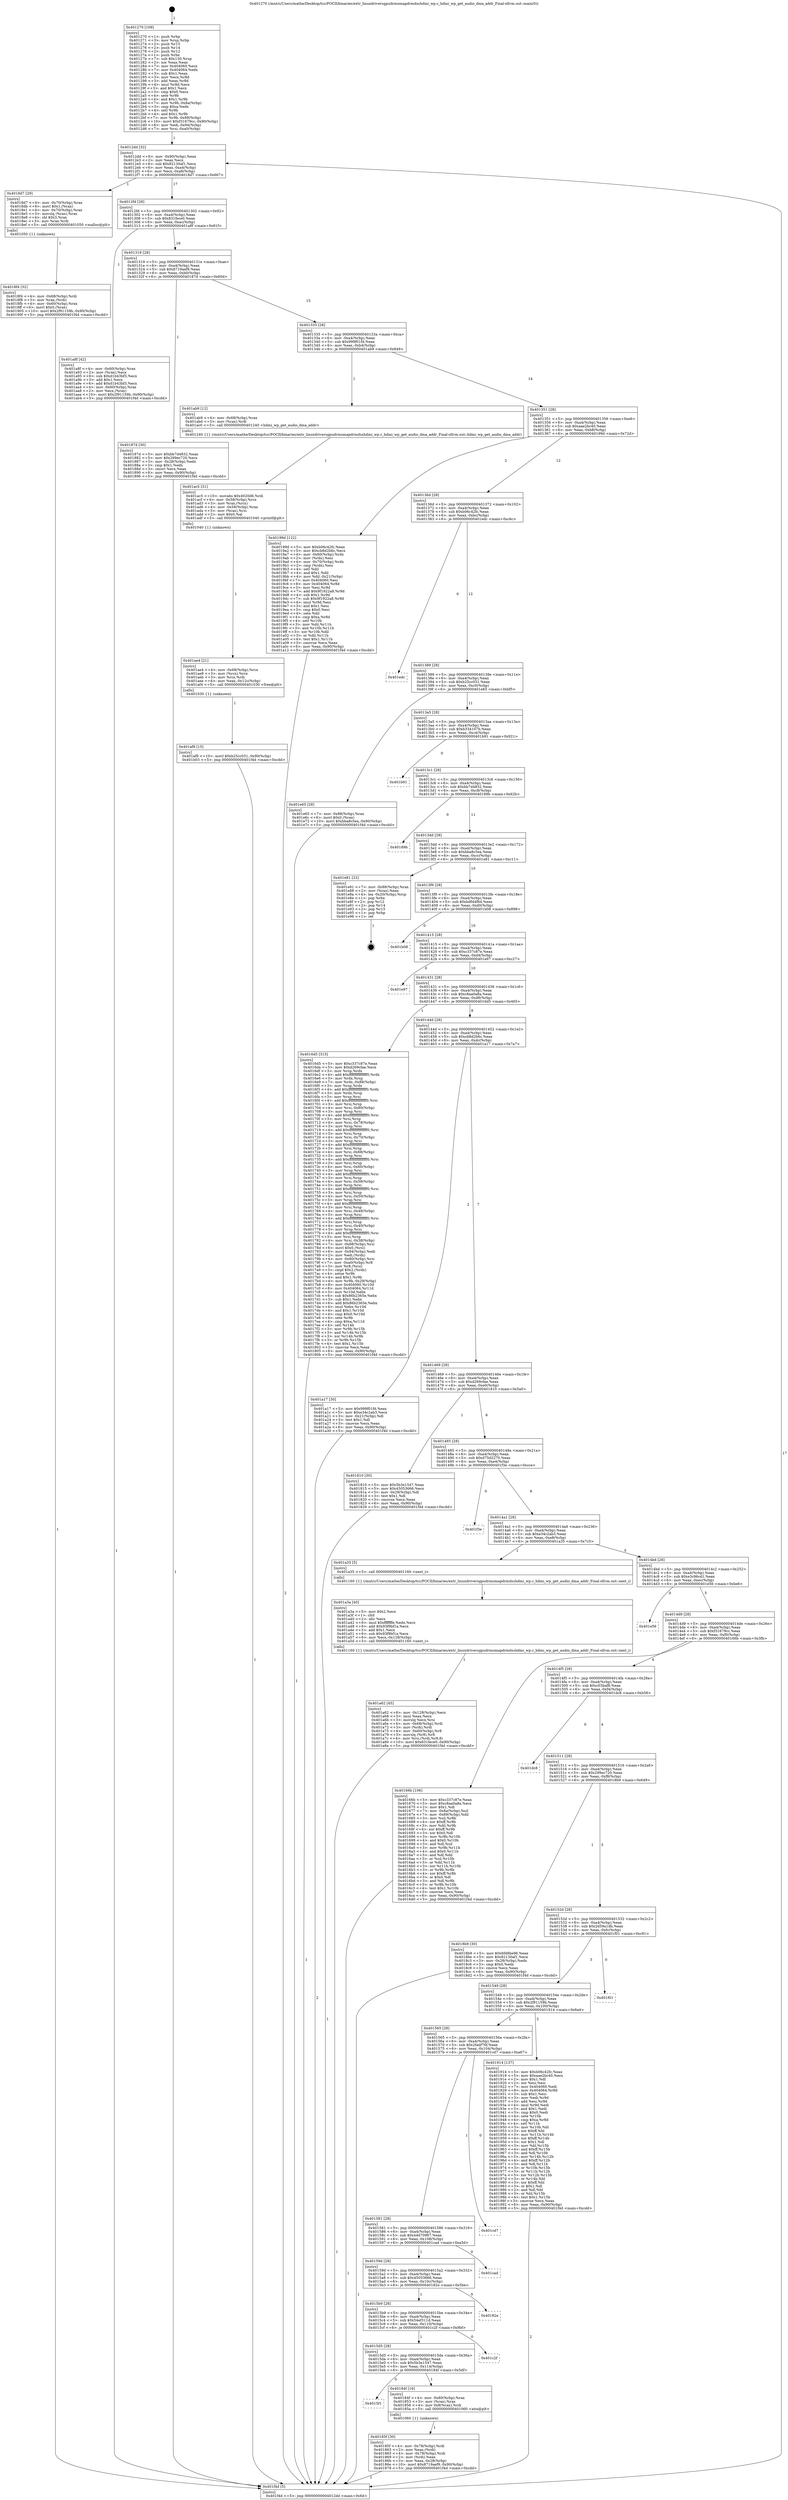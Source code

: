 digraph "0x401270" {
  label = "0x401270 (/mnt/c/Users/mathe/Desktop/tcc/POCII/binaries/extr_linuxdriversgpudrmomapdrmdsshdmi_wp.c_hdmi_wp_get_audio_dma_addr_Final-ollvm.out::main(0))"
  labelloc = "t"
  node[shape=record]

  Entry [label="",width=0.3,height=0.3,shape=circle,fillcolor=black,style=filled]
  "0x4012dd" [label="{
     0x4012dd [32]\l
     | [instrs]\l
     &nbsp;&nbsp;0x4012dd \<+6\>: mov -0x90(%rbp),%eax\l
     &nbsp;&nbsp;0x4012e3 \<+2\>: mov %eax,%ecx\l
     &nbsp;&nbsp;0x4012e5 \<+6\>: sub $0x82130af1,%ecx\l
     &nbsp;&nbsp;0x4012eb \<+6\>: mov %eax,-0xa4(%rbp)\l
     &nbsp;&nbsp;0x4012f1 \<+6\>: mov %ecx,-0xa8(%rbp)\l
     &nbsp;&nbsp;0x4012f7 \<+6\>: je 00000000004018d7 \<main+0x667\>\l
  }"]
  "0x4018d7" [label="{
     0x4018d7 [29]\l
     | [instrs]\l
     &nbsp;&nbsp;0x4018d7 \<+4\>: mov -0x70(%rbp),%rax\l
     &nbsp;&nbsp;0x4018db \<+6\>: movl $0x1,(%rax)\l
     &nbsp;&nbsp;0x4018e1 \<+4\>: mov -0x70(%rbp),%rax\l
     &nbsp;&nbsp;0x4018e5 \<+3\>: movslq (%rax),%rax\l
     &nbsp;&nbsp;0x4018e8 \<+4\>: shl $0x3,%rax\l
     &nbsp;&nbsp;0x4018ec \<+3\>: mov %rax,%rdi\l
     &nbsp;&nbsp;0x4018ef \<+5\>: call 0000000000401050 \<malloc@plt\>\l
     | [calls]\l
     &nbsp;&nbsp;0x401050 \{1\} (unknown)\l
  }"]
  "0x4012fd" [label="{
     0x4012fd [28]\l
     | [instrs]\l
     &nbsp;&nbsp;0x4012fd \<+5\>: jmp 0000000000401302 \<main+0x92\>\l
     &nbsp;&nbsp;0x401302 \<+6\>: mov -0xa4(%rbp),%eax\l
     &nbsp;&nbsp;0x401308 \<+5\>: sub $0x831fece0,%eax\l
     &nbsp;&nbsp;0x40130d \<+6\>: mov %eax,-0xac(%rbp)\l
     &nbsp;&nbsp;0x401313 \<+6\>: je 0000000000401a8f \<main+0x81f\>\l
  }"]
  Exit [label="",width=0.3,height=0.3,shape=circle,fillcolor=black,style=filled,peripheries=2]
  "0x401a8f" [label="{
     0x401a8f [42]\l
     | [instrs]\l
     &nbsp;&nbsp;0x401a8f \<+4\>: mov -0x60(%rbp),%rax\l
     &nbsp;&nbsp;0x401a93 \<+2\>: mov (%rax),%ecx\l
     &nbsp;&nbsp;0x401a95 \<+6\>: sub $0xd1b43bf3,%ecx\l
     &nbsp;&nbsp;0x401a9b \<+3\>: add $0x1,%ecx\l
     &nbsp;&nbsp;0x401a9e \<+6\>: add $0xd1b43bf3,%ecx\l
     &nbsp;&nbsp;0x401aa4 \<+4\>: mov -0x60(%rbp),%rax\l
     &nbsp;&nbsp;0x401aa8 \<+2\>: mov %ecx,(%rax)\l
     &nbsp;&nbsp;0x401aaa \<+10\>: movl $0x2f91159b,-0x90(%rbp)\l
     &nbsp;&nbsp;0x401ab4 \<+5\>: jmp 0000000000401f4d \<main+0xcdd\>\l
  }"]
  "0x401319" [label="{
     0x401319 [28]\l
     | [instrs]\l
     &nbsp;&nbsp;0x401319 \<+5\>: jmp 000000000040131e \<main+0xae\>\l
     &nbsp;&nbsp;0x40131e \<+6\>: mov -0xa4(%rbp),%eax\l
     &nbsp;&nbsp;0x401324 \<+5\>: sub $0x8719aef9,%eax\l
     &nbsp;&nbsp;0x401329 \<+6\>: mov %eax,-0xb0(%rbp)\l
     &nbsp;&nbsp;0x40132f \<+6\>: je 000000000040187d \<main+0x60d\>\l
  }"]
  "0x401af9" [label="{
     0x401af9 [15]\l
     | [instrs]\l
     &nbsp;&nbsp;0x401af9 \<+10\>: movl $0xb25cc031,-0x90(%rbp)\l
     &nbsp;&nbsp;0x401b03 \<+5\>: jmp 0000000000401f4d \<main+0xcdd\>\l
  }"]
  "0x40187d" [label="{
     0x40187d [30]\l
     | [instrs]\l
     &nbsp;&nbsp;0x40187d \<+5\>: mov $0xbb7d4832,%eax\l
     &nbsp;&nbsp;0x401882 \<+5\>: mov $0x299ec720,%ecx\l
     &nbsp;&nbsp;0x401887 \<+3\>: mov -0x28(%rbp),%edx\l
     &nbsp;&nbsp;0x40188a \<+3\>: cmp $0x1,%edx\l
     &nbsp;&nbsp;0x40188d \<+3\>: cmovl %ecx,%eax\l
     &nbsp;&nbsp;0x401890 \<+6\>: mov %eax,-0x90(%rbp)\l
     &nbsp;&nbsp;0x401896 \<+5\>: jmp 0000000000401f4d \<main+0xcdd\>\l
  }"]
  "0x401335" [label="{
     0x401335 [28]\l
     | [instrs]\l
     &nbsp;&nbsp;0x401335 \<+5\>: jmp 000000000040133a \<main+0xca\>\l
     &nbsp;&nbsp;0x40133a \<+6\>: mov -0xa4(%rbp),%eax\l
     &nbsp;&nbsp;0x401340 \<+5\>: sub $0x999f01fd,%eax\l
     &nbsp;&nbsp;0x401345 \<+6\>: mov %eax,-0xb4(%rbp)\l
     &nbsp;&nbsp;0x40134b \<+6\>: je 0000000000401ab9 \<main+0x849\>\l
  }"]
  "0x401ae4" [label="{
     0x401ae4 [21]\l
     | [instrs]\l
     &nbsp;&nbsp;0x401ae4 \<+4\>: mov -0x68(%rbp),%rcx\l
     &nbsp;&nbsp;0x401ae8 \<+3\>: mov (%rcx),%rcx\l
     &nbsp;&nbsp;0x401aeb \<+3\>: mov %rcx,%rdi\l
     &nbsp;&nbsp;0x401aee \<+6\>: mov %eax,-0x12c(%rbp)\l
     &nbsp;&nbsp;0x401af4 \<+5\>: call 0000000000401030 \<free@plt\>\l
     | [calls]\l
     &nbsp;&nbsp;0x401030 \{1\} (unknown)\l
  }"]
  "0x401ab9" [label="{
     0x401ab9 [12]\l
     | [instrs]\l
     &nbsp;&nbsp;0x401ab9 \<+4\>: mov -0x68(%rbp),%rax\l
     &nbsp;&nbsp;0x401abd \<+3\>: mov (%rax),%rdi\l
     &nbsp;&nbsp;0x401ac0 \<+5\>: call 0000000000401240 \<hdmi_wp_get_audio_dma_addr\>\l
     | [calls]\l
     &nbsp;&nbsp;0x401240 \{1\} (/mnt/c/Users/mathe/Desktop/tcc/POCII/binaries/extr_linuxdriversgpudrmomapdrmdsshdmi_wp.c_hdmi_wp_get_audio_dma_addr_Final-ollvm.out::hdmi_wp_get_audio_dma_addr)\l
  }"]
  "0x401351" [label="{
     0x401351 [28]\l
     | [instrs]\l
     &nbsp;&nbsp;0x401351 \<+5\>: jmp 0000000000401356 \<main+0xe6\>\l
     &nbsp;&nbsp;0x401356 \<+6\>: mov -0xa4(%rbp),%eax\l
     &nbsp;&nbsp;0x40135c \<+5\>: sub $0xaae2bc40,%eax\l
     &nbsp;&nbsp;0x401361 \<+6\>: mov %eax,-0xb8(%rbp)\l
     &nbsp;&nbsp;0x401367 \<+6\>: je 000000000040199d \<main+0x72d\>\l
  }"]
  "0x401ac5" [label="{
     0x401ac5 [31]\l
     | [instrs]\l
     &nbsp;&nbsp;0x401ac5 \<+10\>: movabs $0x4020d6,%rdi\l
     &nbsp;&nbsp;0x401acf \<+4\>: mov -0x58(%rbp),%rcx\l
     &nbsp;&nbsp;0x401ad3 \<+3\>: mov %rax,(%rcx)\l
     &nbsp;&nbsp;0x401ad6 \<+4\>: mov -0x58(%rbp),%rax\l
     &nbsp;&nbsp;0x401ada \<+3\>: mov (%rax),%rsi\l
     &nbsp;&nbsp;0x401add \<+2\>: mov $0x0,%al\l
     &nbsp;&nbsp;0x401adf \<+5\>: call 0000000000401040 \<printf@plt\>\l
     | [calls]\l
     &nbsp;&nbsp;0x401040 \{1\} (unknown)\l
  }"]
  "0x40199d" [label="{
     0x40199d [122]\l
     | [instrs]\l
     &nbsp;&nbsp;0x40199d \<+5\>: mov $0xb06c42fc,%eax\l
     &nbsp;&nbsp;0x4019a2 \<+5\>: mov $0xcb8d2b6c,%ecx\l
     &nbsp;&nbsp;0x4019a7 \<+4\>: mov -0x60(%rbp),%rdx\l
     &nbsp;&nbsp;0x4019ab \<+2\>: mov (%rdx),%esi\l
     &nbsp;&nbsp;0x4019ad \<+4\>: mov -0x70(%rbp),%rdx\l
     &nbsp;&nbsp;0x4019b1 \<+2\>: cmp (%rdx),%esi\l
     &nbsp;&nbsp;0x4019b3 \<+4\>: setl %dil\l
     &nbsp;&nbsp;0x4019b7 \<+4\>: and $0x1,%dil\l
     &nbsp;&nbsp;0x4019bb \<+4\>: mov %dil,-0x21(%rbp)\l
     &nbsp;&nbsp;0x4019bf \<+7\>: mov 0x404060,%esi\l
     &nbsp;&nbsp;0x4019c6 \<+8\>: mov 0x404064,%r8d\l
     &nbsp;&nbsp;0x4019ce \<+3\>: mov %esi,%r9d\l
     &nbsp;&nbsp;0x4019d1 \<+7\>: add $0x9f1922a8,%r9d\l
     &nbsp;&nbsp;0x4019d8 \<+4\>: sub $0x1,%r9d\l
     &nbsp;&nbsp;0x4019dc \<+7\>: sub $0x9f1922a8,%r9d\l
     &nbsp;&nbsp;0x4019e3 \<+4\>: imul %r9d,%esi\l
     &nbsp;&nbsp;0x4019e7 \<+3\>: and $0x1,%esi\l
     &nbsp;&nbsp;0x4019ea \<+3\>: cmp $0x0,%esi\l
     &nbsp;&nbsp;0x4019ed \<+4\>: sete %dil\l
     &nbsp;&nbsp;0x4019f1 \<+4\>: cmp $0xa,%r8d\l
     &nbsp;&nbsp;0x4019f5 \<+4\>: setl %r10b\l
     &nbsp;&nbsp;0x4019f9 \<+3\>: mov %dil,%r11b\l
     &nbsp;&nbsp;0x4019fc \<+3\>: and %r10b,%r11b\l
     &nbsp;&nbsp;0x4019ff \<+3\>: xor %r10b,%dil\l
     &nbsp;&nbsp;0x401a02 \<+3\>: or %dil,%r11b\l
     &nbsp;&nbsp;0x401a05 \<+4\>: test $0x1,%r11b\l
     &nbsp;&nbsp;0x401a09 \<+3\>: cmovne %ecx,%eax\l
     &nbsp;&nbsp;0x401a0c \<+6\>: mov %eax,-0x90(%rbp)\l
     &nbsp;&nbsp;0x401a12 \<+5\>: jmp 0000000000401f4d \<main+0xcdd\>\l
  }"]
  "0x40136d" [label="{
     0x40136d [28]\l
     | [instrs]\l
     &nbsp;&nbsp;0x40136d \<+5\>: jmp 0000000000401372 \<main+0x102\>\l
     &nbsp;&nbsp;0x401372 \<+6\>: mov -0xa4(%rbp),%eax\l
     &nbsp;&nbsp;0x401378 \<+5\>: sub $0xb06c42fc,%eax\l
     &nbsp;&nbsp;0x40137d \<+6\>: mov %eax,-0xbc(%rbp)\l
     &nbsp;&nbsp;0x401383 \<+6\>: je 0000000000401edc \<main+0xc6c\>\l
  }"]
  "0x401a62" [label="{
     0x401a62 [45]\l
     | [instrs]\l
     &nbsp;&nbsp;0x401a62 \<+6\>: mov -0x128(%rbp),%ecx\l
     &nbsp;&nbsp;0x401a68 \<+3\>: imul %eax,%ecx\l
     &nbsp;&nbsp;0x401a6b \<+3\>: movslq %ecx,%rsi\l
     &nbsp;&nbsp;0x401a6e \<+4\>: mov -0x68(%rbp),%rdi\l
     &nbsp;&nbsp;0x401a72 \<+3\>: mov (%rdi),%rdi\l
     &nbsp;&nbsp;0x401a75 \<+4\>: mov -0x60(%rbp),%r8\l
     &nbsp;&nbsp;0x401a79 \<+3\>: movslq (%r8),%r8\l
     &nbsp;&nbsp;0x401a7c \<+4\>: mov %rsi,(%rdi,%r8,8)\l
     &nbsp;&nbsp;0x401a80 \<+10\>: movl $0x831fece0,-0x90(%rbp)\l
     &nbsp;&nbsp;0x401a8a \<+5\>: jmp 0000000000401f4d \<main+0xcdd\>\l
  }"]
  "0x401edc" [label="{
     0x401edc\l
  }", style=dashed]
  "0x401389" [label="{
     0x401389 [28]\l
     | [instrs]\l
     &nbsp;&nbsp;0x401389 \<+5\>: jmp 000000000040138e \<main+0x11e\>\l
     &nbsp;&nbsp;0x40138e \<+6\>: mov -0xa4(%rbp),%eax\l
     &nbsp;&nbsp;0x401394 \<+5\>: sub $0xb25cc031,%eax\l
     &nbsp;&nbsp;0x401399 \<+6\>: mov %eax,-0xc0(%rbp)\l
     &nbsp;&nbsp;0x40139f \<+6\>: je 0000000000401e65 \<main+0xbf5\>\l
  }"]
  "0x401a3a" [label="{
     0x401a3a [40]\l
     | [instrs]\l
     &nbsp;&nbsp;0x401a3a \<+5\>: mov $0x2,%ecx\l
     &nbsp;&nbsp;0x401a3f \<+1\>: cltd\l
     &nbsp;&nbsp;0x401a40 \<+2\>: idiv %ecx\l
     &nbsp;&nbsp;0x401a42 \<+6\>: imul $0xfffffffe,%edx,%ecx\l
     &nbsp;&nbsp;0x401a48 \<+6\>: add $0x93f9bf1a,%ecx\l
     &nbsp;&nbsp;0x401a4e \<+3\>: add $0x1,%ecx\l
     &nbsp;&nbsp;0x401a51 \<+6\>: sub $0x93f9bf1a,%ecx\l
     &nbsp;&nbsp;0x401a57 \<+6\>: mov %ecx,-0x128(%rbp)\l
     &nbsp;&nbsp;0x401a5d \<+5\>: call 0000000000401160 \<next_i\>\l
     | [calls]\l
     &nbsp;&nbsp;0x401160 \{1\} (/mnt/c/Users/mathe/Desktop/tcc/POCII/binaries/extr_linuxdriversgpudrmomapdrmdsshdmi_wp.c_hdmi_wp_get_audio_dma_addr_Final-ollvm.out::next_i)\l
  }"]
  "0x401e65" [label="{
     0x401e65 [28]\l
     | [instrs]\l
     &nbsp;&nbsp;0x401e65 \<+7\>: mov -0x88(%rbp),%rax\l
     &nbsp;&nbsp;0x401e6c \<+6\>: movl $0x0,(%rax)\l
     &nbsp;&nbsp;0x401e72 \<+10\>: movl $0xbba8c5ea,-0x90(%rbp)\l
     &nbsp;&nbsp;0x401e7c \<+5\>: jmp 0000000000401f4d \<main+0xcdd\>\l
  }"]
  "0x4013a5" [label="{
     0x4013a5 [28]\l
     | [instrs]\l
     &nbsp;&nbsp;0x4013a5 \<+5\>: jmp 00000000004013aa \<main+0x13a\>\l
     &nbsp;&nbsp;0x4013aa \<+6\>: mov -0xa4(%rbp),%eax\l
     &nbsp;&nbsp;0x4013b0 \<+5\>: sub $0xb334107b,%eax\l
     &nbsp;&nbsp;0x4013b5 \<+6\>: mov %eax,-0xc4(%rbp)\l
     &nbsp;&nbsp;0x4013bb \<+6\>: je 0000000000401b91 \<main+0x921\>\l
  }"]
  "0x4018f4" [label="{
     0x4018f4 [32]\l
     | [instrs]\l
     &nbsp;&nbsp;0x4018f4 \<+4\>: mov -0x68(%rbp),%rdi\l
     &nbsp;&nbsp;0x4018f8 \<+3\>: mov %rax,(%rdi)\l
     &nbsp;&nbsp;0x4018fb \<+4\>: mov -0x60(%rbp),%rax\l
     &nbsp;&nbsp;0x4018ff \<+6\>: movl $0x0,(%rax)\l
     &nbsp;&nbsp;0x401905 \<+10\>: movl $0x2f91159b,-0x90(%rbp)\l
     &nbsp;&nbsp;0x40190f \<+5\>: jmp 0000000000401f4d \<main+0xcdd\>\l
  }"]
  "0x401b91" [label="{
     0x401b91\l
  }", style=dashed]
  "0x4013c1" [label="{
     0x4013c1 [28]\l
     | [instrs]\l
     &nbsp;&nbsp;0x4013c1 \<+5\>: jmp 00000000004013c6 \<main+0x156\>\l
     &nbsp;&nbsp;0x4013c6 \<+6\>: mov -0xa4(%rbp),%eax\l
     &nbsp;&nbsp;0x4013cc \<+5\>: sub $0xbb7d4832,%eax\l
     &nbsp;&nbsp;0x4013d1 \<+6\>: mov %eax,-0xc8(%rbp)\l
     &nbsp;&nbsp;0x4013d7 \<+6\>: je 000000000040189b \<main+0x62b\>\l
  }"]
  "0x40185f" [label="{
     0x40185f [30]\l
     | [instrs]\l
     &nbsp;&nbsp;0x40185f \<+4\>: mov -0x78(%rbp),%rdi\l
     &nbsp;&nbsp;0x401863 \<+2\>: mov %eax,(%rdi)\l
     &nbsp;&nbsp;0x401865 \<+4\>: mov -0x78(%rbp),%rdi\l
     &nbsp;&nbsp;0x401869 \<+2\>: mov (%rdi),%eax\l
     &nbsp;&nbsp;0x40186b \<+3\>: mov %eax,-0x28(%rbp)\l
     &nbsp;&nbsp;0x40186e \<+10\>: movl $0x8719aef9,-0x90(%rbp)\l
     &nbsp;&nbsp;0x401878 \<+5\>: jmp 0000000000401f4d \<main+0xcdd\>\l
  }"]
  "0x40189b" [label="{
     0x40189b\l
  }", style=dashed]
  "0x4013dd" [label="{
     0x4013dd [28]\l
     | [instrs]\l
     &nbsp;&nbsp;0x4013dd \<+5\>: jmp 00000000004013e2 \<main+0x172\>\l
     &nbsp;&nbsp;0x4013e2 \<+6\>: mov -0xa4(%rbp),%eax\l
     &nbsp;&nbsp;0x4013e8 \<+5\>: sub $0xbba8c5ea,%eax\l
     &nbsp;&nbsp;0x4013ed \<+6\>: mov %eax,-0xcc(%rbp)\l
     &nbsp;&nbsp;0x4013f3 \<+6\>: je 0000000000401e81 \<main+0xc11\>\l
  }"]
  "0x4015f1" [label="{
     0x4015f1\l
  }", style=dashed]
  "0x401e81" [label="{
     0x401e81 [22]\l
     | [instrs]\l
     &nbsp;&nbsp;0x401e81 \<+7\>: mov -0x88(%rbp),%rax\l
     &nbsp;&nbsp;0x401e88 \<+2\>: mov (%rax),%eax\l
     &nbsp;&nbsp;0x401e8a \<+4\>: lea -0x20(%rbp),%rsp\l
     &nbsp;&nbsp;0x401e8e \<+1\>: pop %rbx\l
     &nbsp;&nbsp;0x401e8f \<+2\>: pop %r12\l
     &nbsp;&nbsp;0x401e91 \<+2\>: pop %r14\l
     &nbsp;&nbsp;0x401e93 \<+2\>: pop %r15\l
     &nbsp;&nbsp;0x401e95 \<+1\>: pop %rbp\l
     &nbsp;&nbsp;0x401e96 \<+1\>: ret\l
  }"]
  "0x4013f9" [label="{
     0x4013f9 [28]\l
     | [instrs]\l
     &nbsp;&nbsp;0x4013f9 \<+5\>: jmp 00000000004013fe \<main+0x18e\>\l
     &nbsp;&nbsp;0x4013fe \<+6\>: mov -0xa4(%rbp),%eax\l
     &nbsp;&nbsp;0x401404 \<+5\>: sub $0xbdfd4f6d,%eax\l
     &nbsp;&nbsp;0x401409 \<+6\>: mov %eax,-0xd0(%rbp)\l
     &nbsp;&nbsp;0x40140f \<+6\>: je 0000000000401b08 \<main+0x898\>\l
  }"]
  "0x40184f" [label="{
     0x40184f [16]\l
     | [instrs]\l
     &nbsp;&nbsp;0x40184f \<+4\>: mov -0x80(%rbp),%rax\l
     &nbsp;&nbsp;0x401853 \<+3\>: mov (%rax),%rax\l
     &nbsp;&nbsp;0x401856 \<+4\>: mov 0x8(%rax),%rdi\l
     &nbsp;&nbsp;0x40185a \<+5\>: call 0000000000401060 \<atoi@plt\>\l
     | [calls]\l
     &nbsp;&nbsp;0x401060 \{1\} (unknown)\l
  }"]
  "0x401b08" [label="{
     0x401b08\l
  }", style=dashed]
  "0x401415" [label="{
     0x401415 [28]\l
     | [instrs]\l
     &nbsp;&nbsp;0x401415 \<+5\>: jmp 000000000040141a \<main+0x1aa\>\l
     &nbsp;&nbsp;0x40141a \<+6\>: mov -0xa4(%rbp),%eax\l
     &nbsp;&nbsp;0x401420 \<+5\>: sub $0xc337c87e,%eax\l
     &nbsp;&nbsp;0x401425 \<+6\>: mov %eax,-0xd4(%rbp)\l
     &nbsp;&nbsp;0x40142b \<+6\>: je 0000000000401e97 \<main+0xc27\>\l
  }"]
  "0x4015d5" [label="{
     0x4015d5 [28]\l
     | [instrs]\l
     &nbsp;&nbsp;0x4015d5 \<+5\>: jmp 00000000004015da \<main+0x36a\>\l
     &nbsp;&nbsp;0x4015da \<+6\>: mov -0xa4(%rbp),%eax\l
     &nbsp;&nbsp;0x4015e0 \<+5\>: sub $0x5b3e1547,%eax\l
     &nbsp;&nbsp;0x4015e5 \<+6\>: mov %eax,-0x114(%rbp)\l
     &nbsp;&nbsp;0x4015eb \<+6\>: je 000000000040184f \<main+0x5df\>\l
  }"]
  "0x401e97" [label="{
     0x401e97\l
  }", style=dashed]
  "0x401431" [label="{
     0x401431 [28]\l
     | [instrs]\l
     &nbsp;&nbsp;0x401431 \<+5\>: jmp 0000000000401436 \<main+0x1c6\>\l
     &nbsp;&nbsp;0x401436 \<+6\>: mov -0xa4(%rbp),%eax\l
     &nbsp;&nbsp;0x40143c \<+5\>: sub $0xc8aa0a8a,%eax\l
     &nbsp;&nbsp;0x401441 \<+6\>: mov %eax,-0xd8(%rbp)\l
     &nbsp;&nbsp;0x401447 \<+6\>: je 00000000004016d5 \<main+0x465\>\l
  }"]
  "0x401c2f" [label="{
     0x401c2f\l
  }", style=dashed]
  "0x4016d5" [label="{
     0x4016d5 [315]\l
     | [instrs]\l
     &nbsp;&nbsp;0x4016d5 \<+5\>: mov $0xc337c87e,%eax\l
     &nbsp;&nbsp;0x4016da \<+5\>: mov $0xd269cfae,%ecx\l
     &nbsp;&nbsp;0x4016df \<+3\>: mov %rsp,%rdx\l
     &nbsp;&nbsp;0x4016e2 \<+4\>: add $0xfffffffffffffff0,%rdx\l
     &nbsp;&nbsp;0x4016e6 \<+3\>: mov %rdx,%rsp\l
     &nbsp;&nbsp;0x4016e9 \<+7\>: mov %rdx,-0x88(%rbp)\l
     &nbsp;&nbsp;0x4016f0 \<+3\>: mov %rsp,%rdx\l
     &nbsp;&nbsp;0x4016f3 \<+4\>: add $0xfffffffffffffff0,%rdx\l
     &nbsp;&nbsp;0x4016f7 \<+3\>: mov %rdx,%rsp\l
     &nbsp;&nbsp;0x4016fa \<+3\>: mov %rsp,%rsi\l
     &nbsp;&nbsp;0x4016fd \<+4\>: add $0xfffffffffffffff0,%rsi\l
     &nbsp;&nbsp;0x401701 \<+3\>: mov %rsi,%rsp\l
     &nbsp;&nbsp;0x401704 \<+4\>: mov %rsi,-0x80(%rbp)\l
     &nbsp;&nbsp;0x401708 \<+3\>: mov %rsp,%rsi\l
     &nbsp;&nbsp;0x40170b \<+4\>: add $0xfffffffffffffff0,%rsi\l
     &nbsp;&nbsp;0x40170f \<+3\>: mov %rsi,%rsp\l
     &nbsp;&nbsp;0x401712 \<+4\>: mov %rsi,-0x78(%rbp)\l
     &nbsp;&nbsp;0x401716 \<+3\>: mov %rsp,%rsi\l
     &nbsp;&nbsp;0x401719 \<+4\>: add $0xfffffffffffffff0,%rsi\l
     &nbsp;&nbsp;0x40171d \<+3\>: mov %rsi,%rsp\l
     &nbsp;&nbsp;0x401720 \<+4\>: mov %rsi,-0x70(%rbp)\l
     &nbsp;&nbsp;0x401724 \<+3\>: mov %rsp,%rsi\l
     &nbsp;&nbsp;0x401727 \<+4\>: add $0xfffffffffffffff0,%rsi\l
     &nbsp;&nbsp;0x40172b \<+3\>: mov %rsi,%rsp\l
     &nbsp;&nbsp;0x40172e \<+4\>: mov %rsi,-0x68(%rbp)\l
     &nbsp;&nbsp;0x401732 \<+3\>: mov %rsp,%rsi\l
     &nbsp;&nbsp;0x401735 \<+4\>: add $0xfffffffffffffff0,%rsi\l
     &nbsp;&nbsp;0x401739 \<+3\>: mov %rsi,%rsp\l
     &nbsp;&nbsp;0x40173c \<+4\>: mov %rsi,-0x60(%rbp)\l
     &nbsp;&nbsp;0x401740 \<+3\>: mov %rsp,%rsi\l
     &nbsp;&nbsp;0x401743 \<+4\>: add $0xfffffffffffffff0,%rsi\l
     &nbsp;&nbsp;0x401747 \<+3\>: mov %rsi,%rsp\l
     &nbsp;&nbsp;0x40174a \<+4\>: mov %rsi,-0x58(%rbp)\l
     &nbsp;&nbsp;0x40174e \<+3\>: mov %rsp,%rsi\l
     &nbsp;&nbsp;0x401751 \<+4\>: add $0xfffffffffffffff0,%rsi\l
     &nbsp;&nbsp;0x401755 \<+3\>: mov %rsi,%rsp\l
     &nbsp;&nbsp;0x401758 \<+4\>: mov %rsi,-0x50(%rbp)\l
     &nbsp;&nbsp;0x40175c \<+3\>: mov %rsp,%rsi\l
     &nbsp;&nbsp;0x40175f \<+4\>: add $0xfffffffffffffff0,%rsi\l
     &nbsp;&nbsp;0x401763 \<+3\>: mov %rsi,%rsp\l
     &nbsp;&nbsp;0x401766 \<+4\>: mov %rsi,-0x48(%rbp)\l
     &nbsp;&nbsp;0x40176a \<+3\>: mov %rsp,%rsi\l
     &nbsp;&nbsp;0x40176d \<+4\>: add $0xfffffffffffffff0,%rsi\l
     &nbsp;&nbsp;0x401771 \<+3\>: mov %rsi,%rsp\l
     &nbsp;&nbsp;0x401774 \<+4\>: mov %rsi,-0x40(%rbp)\l
     &nbsp;&nbsp;0x401778 \<+3\>: mov %rsp,%rsi\l
     &nbsp;&nbsp;0x40177b \<+4\>: add $0xfffffffffffffff0,%rsi\l
     &nbsp;&nbsp;0x40177f \<+3\>: mov %rsi,%rsp\l
     &nbsp;&nbsp;0x401782 \<+4\>: mov %rsi,-0x38(%rbp)\l
     &nbsp;&nbsp;0x401786 \<+7\>: mov -0x88(%rbp),%rsi\l
     &nbsp;&nbsp;0x40178d \<+6\>: movl $0x0,(%rsi)\l
     &nbsp;&nbsp;0x401793 \<+6\>: mov -0x94(%rbp),%edi\l
     &nbsp;&nbsp;0x401799 \<+2\>: mov %edi,(%rdx)\l
     &nbsp;&nbsp;0x40179b \<+4\>: mov -0x80(%rbp),%rsi\l
     &nbsp;&nbsp;0x40179f \<+7\>: mov -0xa0(%rbp),%r8\l
     &nbsp;&nbsp;0x4017a6 \<+3\>: mov %r8,(%rsi)\l
     &nbsp;&nbsp;0x4017a9 \<+3\>: cmpl $0x2,(%rdx)\l
     &nbsp;&nbsp;0x4017ac \<+4\>: setne %r9b\l
     &nbsp;&nbsp;0x4017b0 \<+4\>: and $0x1,%r9b\l
     &nbsp;&nbsp;0x4017b4 \<+4\>: mov %r9b,-0x29(%rbp)\l
     &nbsp;&nbsp;0x4017b8 \<+8\>: mov 0x404060,%r10d\l
     &nbsp;&nbsp;0x4017c0 \<+8\>: mov 0x404064,%r11d\l
     &nbsp;&nbsp;0x4017c8 \<+3\>: mov %r10d,%ebx\l
     &nbsp;&nbsp;0x4017cb \<+6\>: sub $0x86b2365e,%ebx\l
     &nbsp;&nbsp;0x4017d1 \<+3\>: sub $0x1,%ebx\l
     &nbsp;&nbsp;0x4017d4 \<+6\>: add $0x86b2365e,%ebx\l
     &nbsp;&nbsp;0x4017da \<+4\>: imul %ebx,%r10d\l
     &nbsp;&nbsp;0x4017de \<+4\>: and $0x1,%r10d\l
     &nbsp;&nbsp;0x4017e2 \<+4\>: cmp $0x0,%r10d\l
     &nbsp;&nbsp;0x4017e6 \<+4\>: sete %r9b\l
     &nbsp;&nbsp;0x4017ea \<+4\>: cmp $0xa,%r11d\l
     &nbsp;&nbsp;0x4017ee \<+4\>: setl %r14b\l
     &nbsp;&nbsp;0x4017f2 \<+3\>: mov %r9b,%r15b\l
     &nbsp;&nbsp;0x4017f5 \<+3\>: and %r14b,%r15b\l
     &nbsp;&nbsp;0x4017f8 \<+3\>: xor %r14b,%r9b\l
     &nbsp;&nbsp;0x4017fb \<+3\>: or %r9b,%r15b\l
     &nbsp;&nbsp;0x4017fe \<+4\>: test $0x1,%r15b\l
     &nbsp;&nbsp;0x401802 \<+3\>: cmovne %ecx,%eax\l
     &nbsp;&nbsp;0x401805 \<+6\>: mov %eax,-0x90(%rbp)\l
     &nbsp;&nbsp;0x40180b \<+5\>: jmp 0000000000401f4d \<main+0xcdd\>\l
  }"]
  "0x40144d" [label="{
     0x40144d [28]\l
     | [instrs]\l
     &nbsp;&nbsp;0x40144d \<+5\>: jmp 0000000000401452 \<main+0x1e2\>\l
     &nbsp;&nbsp;0x401452 \<+6\>: mov -0xa4(%rbp),%eax\l
     &nbsp;&nbsp;0x401458 \<+5\>: sub $0xcb8d2b6c,%eax\l
     &nbsp;&nbsp;0x40145d \<+6\>: mov %eax,-0xdc(%rbp)\l
     &nbsp;&nbsp;0x401463 \<+6\>: je 0000000000401a17 \<main+0x7a7\>\l
  }"]
  "0x4015b9" [label="{
     0x4015b9 [28]\l
     | [instrs]\l
     &nbsp;&nbsp;0x4015b9 \<+5\>: jmp 00000000004015be \<main+0x34e\>\l
     &nbsp;&nbsp;0x4015be \<+6\>: mov -0xa4(%rbp),%eax\l
     &nbsp;&nbsp;0x4015c4 \<+5\>: sub $0x54ef311d,%eax\l
     &nbsp;&nbsp;0x4015c9 \<+6\>: mov %eax,-0x110(%rbp)\l
     &nbsp;&nbsp;0x4015cf \<+6\>: je 0000000000401c2f \<main+0x9bf\>\l
  }"]
  "0x401a17" [label="{
     0x401a17 [30]\l
     | [instrs]\l
     &nbsp;&nbsp;0x401a17 \<+5\>: mov $0x999f01fd,%eax\l
     &nbsp;&nbsp;0x401a1c \<+5\>: mov $0xe34c2ab3,%ecx\l
     &nbsp;&nbsp;0x401a21 \<+3\>: mov -0x21(%rbp),%dl\l
     &nbsp;&nbsp;0x401a24 \<+3\>: test $0x1,%dl\l
     &nbsp;&nbsp;0x401a27 \<+3\>: cmovne %ecx,%eax\l
     &nbsp;&nbsp;0x401a2a \<+6\>: mov %eax,-0x90(%rbp)\l
     &nbsp;&nbsp;0x401a30 \<+5\>: jmp 0000000000401f4d \<main+0xcdd\>\l
  }"]
  "0x401469" [label="{
     0x401469 [28]\l
     | [instrs]\l
     &nbsp;&nbsp;0x401469 \<+5\>: jmp 000000000040146e \<main+0x1fe\>\l
     &nbsp;&nbsp;0x40146e \<+6\>: mov -0xa4(%rbp),%eax\l
     &nbsp;&nbsp;0x401474 \<+5\>: sub $0xd269cfae,%eax\l
     &nbsp;&nbsp;0x401479 \<+6\>: mov %eax,-0xe0(%rbp)\l
     &nbsp;&nbsp;0x40147f \<+6\>: je 0000000000401810 \<main+0x5a0\>\l
  }"]
  "0x40182e" [label="{
     0x40182e\l
  }", style=dashed]
  "0x401810" [label="{
     0x401810 [30]\l
     | [instrs]\l
     &nbsp;&nbsp;0x401810 \<+5\>: mov $0x5b3e1547,%eax\l
     &nbsp;&nbsp;0x401815 \<+5\>: mov $0x45053666,%ecx\l
     &nbsp;&nbsp;0x40181a \<+3\>: mov -0x29(%rbp),%dl\l
     &nbsp;&nbsp;0x40181d \<+3\>: test $0x1,%dl\l
     &nbsp;&nbsp;0x401820 \<+3\>: cmovne %ecx,%eax\l
     &nbsp;&nbsp;0x401823 \<+6\>: mov %eax,-0x90(%rbp)\l
     &nbsp;&nbsp;0x401829 \<+5\>: jmp 0000000000401f4d \<main+0xcdd\>\l
  }"]
  "0x401485" [label="{
     0x401485 [28]\l
     | [instrs]\l
     &nbsp;&nbsp;0x401485 \<+5\>: jmp 000000000040148a \<main+0x21a\>\l
     &nbsp;&nbsp;0x40148a \<+6\>: mov -0xa4(%rbp),%eax\l
     &nbsp;&nbsp;0x401490 \<+5\>: sub $0xd75d2270,%eax\l
     &nbsp;&nbsp;0x401495 \<+6\>: mov %eax,-0xe4(%rbp)\l
     &nbsp;&nbsp;0x40149b \<+6\>: je 0000000000401f3e \<main+0xcce\>\l
  }"]
  "0x40159d" [label="{
     0x40159d [28]\l
     | [instrs]\l
     &nbsp;&nbsp;0x40159d \<+5\>: jmp 00000000004015a2 \<main+0x332\>\l
     &nbsp;&nbsp;0x4015a2 \<+6\>: mov -0xa4(%rbp),%eax\l
     &nbsp;&nbsp;0x4015a8 \<+5\>: sub $0x45053666,%eax\l
     &nbsp;&nbsp;0x4015ad \<+6\>: mov %eax,-0x10c(%rbp)\l
     &nbsp;&nbsp;0x4015b3 \<+6\>: je 000000000040182e \<main+0x5be\>\l
  }"]
  "0x401f3e" [label="{
     0x401f3e\l
  }", style=dashed]
  "0x4014a1" [label="{
     0x4014a1 [28]\l
     | [instrs]\l
     &nbsp;&nbsp;0x4014a1 \<+5\>: jmp 00000000004014a6 \<main+0x236\>\l
     &nbsp;&nbsp;0x4014a6 \<+6\>: mov -0xa4(%rbp),%eax\l
     &nbsp;&nbsp;0x4014ac \<+5\>: sub $0xe34c2ab3,%eax\l
     &nbsp;&nbsp;0x4014b1 \<+6\>: mov %eax,-0xe8(%rbp)\l
     &nbsp;&nbsp;0x4014b7 \<+6\>: je 0000000000401a35 \<main+0x7c5\>\l
  }"]
  "0x401cad" [label="{
     0x401cad\l
  }", style=dashed]
  "0x401a35" [label="{
     0x401a35 [5]\l
     | [instrs]\l
     &nbsp;&nbsp;0x401a35 \<+5\>: call 0000000000401160 \<next_i\>\l
     | [calls]\l
     &nbsp;&nbsp;0x401160 \{1\} (/mnt/c/Users/mathe/Desktop/tcc/POCII/binaries/extr_linuxdriversgpudrmomapdrmdsshdmi_wp.c_hdmi_wp_get_audio_dma_addr_Final-ollvm.out::next_i)\l
  }"]
  "0x4014bd" [label="{
     0x4014bd [28]\l
     | [instrs]\l
     &nbsp;&nbsp;0x4014bd \<+5\>: jmp 00000000004014c2 \<main+0x252\>\l
     &nbsp;&nbsp;0x4014c2 \<+6\>: mov -0xa4(%rbp),%eax\l
     &nbsp;&nbsp;0x4014c8 \<+5\>: sub $0xe3c96cd1,%eax\l
     &nbsp;&nbsp;0x4014cd \<+6\>: mov %eax,-0xec(%rbp)\l
     &nbsp;&nbsp;0x4014d3 \<+6\>: je 0000000000401e56 \<main+0xbe6\>\l
  }"]
  "0x401581" [label="{
     0x401581 [28]\l
     | [instrs]\l
     &nbsp;&nbsp;0x401581 \<+5\>: jmp 0000000000401586 \<main+0x316\>\l
     &nbsp;&nbsp;0x401586 \<+6\>: mov -0xa4(%rbp),%eax\l
     &nbsp;&nbsp;0x40158c \<+5\>: sub $0x44d70967,%eax\l
     &nbsp;&nbsp;0x401591 \<+6\>: mov %eax,-0x108(%rbp)\l
     &nbsp;&nbsp;0x401597 \<+6\>: je 0000000000401cad \<main+0xa3d\>\l
  }"]
  "0x401e56" [label="{
     0x401e56\l
  }", style=dashed]
  "0x4014d9" [label="{
     0x4014d9 [28]\l
     | [instrs]\l
     &nbsp;&nbsp;0x4014d9 \<+5\>: jmp 00000000004014de \<main+0x26e\>\l
     &nbsp;&nbsp;0x4014de \<+6\>: mov -0xa4(%rbp),%eax\l
     &nbsp;&nbsp;0x4014e4 \<+5\>: sub $0xf31679cc,%eax\l
     &nbsp;&nbsp;0x4014e9 \<+6\>: mov %eax,-0xf0(%rbp)\l
     &nbsp;&nbsp;0x4014ef \<+6\>: je 000000000040166b \<main+0x3fb\>\l
  }"]
  "0x401cd7" [label="{
     0x401cd7\l
  }", style=dashed]
  "0x40166b" [label="{
     0x40166b [106]\l
     | [instrs]\l
     &nbsp;&nbsp;0x40166b \<+5\>: mov $0xc337c87e,%eax\l
     &nbsp;&nbsp;0x401670 \<+5\>: mov $0xc8aa0a8a,%ecx\l
     &nbsp;&nbsp;0x401675 \<+2\>: mov $0x1,%dl\l
     &nbsp;&nbsp;0x401677 \<+7\>: mov -0x8a(%rbp),%sil\l
     &nbsp;&nbsp;0x40167e \<+7\>: mov -0x89(%rbp),%dil\l
     &nbsp;&nbsp;0x401685 \<+3\>: mov %sil,%r8b\l
     &nbsp;&nbsp;0x401688 \<+4\>: xor $0xff,%r8b\l
     &nbsp;&nbsp;0x40168c \<+3\>: mov %dil,%r9b\l
     &nbsp;&nbsp;0x40168f \<+4\>: xor $0xff,%r9b\l
     &nbsp;&nbsp;0x401693 \<+3\>: xor $0x0,%dl\l
     &nbsp;&nbsp;0x401696 \<+3\>: mov %r8b,%r10b\l
     &nbsp;&nbsp;0x401699 \<+4\>: and $0x0,%r10b\l
     &nbsp;&nbsp;0x40169d \<+3\>: and %dl,%sil\l
     &nbsp;&nbsp;0x4016a0 \<+3\>: mov %r9b,%r11b\l
     &nbsp;&nbsp;0x4016a3 \<+4\>: and $0x0,%r11b\l
     &nbsp;&nbsp;0x4016a7 \<+3\>: and %dl,%dil\l
     &nbsp;&nbsp;0x4016aa \<+3\>: or %sil,%r10b\l
     &nbsp;&nbsp;0x4016ad \<+3\>: or %dil,%r11b\l
     &nbsp;&nbsp;0x4016b0 \<+3\>: xor %r11b,%r10b\l
     &nbsp;&nbsp;0x4016b3 \<+3\>: or %r9b,%r8b\l
     &nbsp;&nbsp;0x4016b6 \<+4\>: xor $0xff,%r8b\l
     &nbsp;&nbsp;0x4016ba \<+3\>: or $0x0,%dl\l
     &nbsp;&nbsp;0x4016bd \<+3\>: and %dl,%r8b\l
     &nbsp;&nbsp;0x4016c0 \<+3\>: or %r8b,%r10b\l
     &nbsp;&nbsp;0x4016c3 \<+4\>: test $0x1,%r10b\l
     &nbsp;&nbsp;0x4016c7 \<+3\>: cmovne %ecx,%eax\l
     &nbsp;&nbsp;0x4016ca \<+6\>: mov %eax,-0x90(%rbp)\l
     &nbsp;&nbsp;0x4016d0 \<+5\>: jmp 0000000000401f4d \<main+0xcdd\>\l
  }"]
  "0x4014f5" [label="{
     0x4014f5 [28]\l
     | [instrs]\l
     &nbsp;&nbsp;0x4014f5 \<+5\>: jmp 00000000004014fa \<main+0x28a\>\l
     &nbsp;&nbsp;0x4014fa \<+6\>: mov -0xa4(%rbp),%eax\l
     &nbsp;&nbsp;0x401500 \<+5\>: sub $0xc03baf8,%eax\l
     &nbsp;&nbsp;0x401505 \<+6\>: mov %eax,-0xf4(%rbp)\l
     &nbsp;&nbsp;0x40150b \<+6\>: je 0000000000401dc8 \<main+0xb58\>\l
  }"]
  "0x401f4d" [label="{
     0x401f4d [5]\l
     | [instrs]\l
     &nbsp;&nbsp;0x401f4d \<+5\>: jmp 00000000004012dd \<main+0x6d\>\l
  }"]
  "0x401270" [label="{
     0x401270 [109]\l
     | [instrs]\l
     &nbsp;&nbsp;0x401270 \<+1\>: push %rbp\l
     &nbsp;&nbsp;0x401271 \<+3\>: mov %rsp,%rbp\l
     &nbsp;&nbsp;0x401274 \<+2\>: push %r15\l
     &nbsp;&nbsp;0x401276 \<+2\>: push %r14\l
     &nbsp;&nbsp;0x401278 \<+2\>: push %r12\l
     &nbsp;&nbsp;0x40127a \<+1\>: push %rbx\l
     &nbsp;&nbsp;0x40127b \<+7\>: sub $0x130,%rsp\l
     &nbsp;&nbsp;0x401282 \<+2\>: xor %eax,%eax\l
     &nbsp;&nbsp;0x401284 \<+7\>: mov 0x404060,%ecx\l
     &nbsp;&nbsp;0x40128b \<+7\>: mov 0x404064,%edx\l
     &nbsp;&nbsp;0x401292 \<+3\>: sub $0x1,%eax\l
     &nbsp;&nbsp;0x401295 \<+3\>: mov %ecx,%r8d\l
     &nbsp;&nbsp;0x401298 \<+3\>: add %eax,%r8d\l
     &nbsp;&nbsp;0x40129b \<+4\>: imul %r8d,%ecx\l
     &nbsp;&nbsp;0x40129f \<+3\>: and $0x1,%ecx\l
     &nbsp;&nbsp;0x4012a2 \<+3\>: cmp $0x0,%ecx\l
     &nbsp;&nbsp;0x4012a5 \<+4\>: sete %r9b\l
     &nbsp;&nbsp;0x4012a9 \<+4\>: and $0x1,%r9b\l
     &nbsp;&nbsp;0x4012ad \<+7\>: mov %r9b,-0x8a(%rbp)\l
     &nbsp;&nbsp;0x4012b4 \<+3\>: cmp $0xa,%edx\l
     &nbsp;&nbsp;0x4012b7 \<+4\>: setl %r9b\l
     &nbsp;&nbsp;0x4012bb \<+4\>: and $0x1,%r9b\l
     &nbsp;&nbsp;0x4012bf \<+7\>: mov %r9b,-0x89(%rbp)\l
     &nbsp;&nbsp;0x4012c6 \<+10\>: movl $0xf31679cc,-0x90(%rbp)\l
     &nbsp;&nbsp;0x4012d0 \<+6\>: mov %edi,-0x94(%rbp)\l
     &nbsp;&nbsp;0x4012d6 \<+7\>: mov %rsi,-0xa0(%rbp)\l
  }"]
  "0x401565" [label="{
     0x401565 [28]\l
     | [instrs]\l
     &nbsp;&nbsp;0x401565 \<+5\>: jmp 000000000040156a \<main+0x2fa\>\l
     &nbsp;&nbsp;0x40156a \<+6\>: mov -0xa4(%rbp),%eax\l
     &nbsp;&nbsp;0x401570 \<+5\>: sub $0x2fadf76f,%eax\l
     &nbsp;&nbsp;0x401575 \<+6\>: mov %eax,-0x104(%rbp)\l
     &nbsp;&nbsp;0x40157b \<+6\>: je 0000000000401cd7 \<main+0xa67\>\l
  }"]
  "0x401914" [label="{
     0x401914 [137]\l
     | [instrs]\l
     &nbsp;&nbsp;0x401914 \<+5\>: mov $0xb06c42fc,%eax\l
     &nbsp;&nbsp;0x401919 \<+5\>: mov $0xaae2bc40,%ecx\l
     &nbsp;&nbsp;0x40191e \<+2\>: mov $0x1,%dl\l
     &nbsp;&nbsp;0x401920 \<+2\>: xor %esi,%esi\l
     &nbsp;&nbsp;0x401922 \<+7\>: mov 0x404060,%edi\l
     &nbsp;&nbsp;0x401929 \<+8\>: mov 0x404064,%r8d\l
     &nbsp;&nbsp;0x401931 \<+3\>: sub $0x1,%esi\l
     &nbsp;&nbsp;0x401934 \<+3\>: mov %edi,%r9d\l
     &nbsp;&nbsp;0x401937 \<+3\>: add %esi,%r9d\l
     &nbsp;&nbsp;0x40193a \<+4\>: imul %r9d,%edi\l
     &nbsp;&nbsp;0x40193e \<+3\>: and $0x1,%edi\l
     &nbsp;&nbsp;0x401941 \<+3\>: cmp $0x0,%edi\l
     &nbsp;&nbsp;0x401944 \<+4\>: sete %r10b\l
     &nbsp;&nbsp;0x401948 \<+4\>: cmp $0xa,%r8d\l
     &nbsp;&nbsp;0x40194c \<+4\>: setl %r11b\l
     &nbsp;&nbsp;0x401950 \<+3\>: mov %r10b,%bl\l
     &nbsp;&nbsp;0x401953 \<+3\>: xor $0xff,%bl\l
     &nbsp;&nbsp;0x401956 \<+3\>: mov %r11b,%r14b\l
     &nbsp;&nbsp;0x401959 \<+4\>: xor $0xff,%r14b\l
     &nbsp;&nbsp;0x40195d \<+3\>: xor $0x1,%dl\l
     &nbsp;&nbsp;0x401960 \<+3\>: mov %bl,%r15b\l
     &nbsp;&nbsp;0x401963 \<+4\>: and $0xff,%r15b\l
     &nbsp;&nbsp;0x401967 \<+3\>: and %dl,%r10b\l
     &nbsp;&nbsp;0x40196a \<+3\>: mov %r14b,%r12b\l
     &nbsp;&nbsp;0x40196d \<+4\>: and $0xff,%r12b\l
     &nbsp;&nbsp;0x401971 \<+3\>: and %dl,%r11b\l
     &nbsp;&nbsp;0x401974 \<+3\>: or %r10b,%r15b\l
     &nbsp;&nbsp;0x401977 \<+3\>: or %r11b,%r12b\l
     &nbsp;&nbsp;0x40197a \<+3\>: xor %r12b,%r15b\l
     &nbsp;&nbsp;0x40197d \<+3\>: or %r14b,%bl\l
     &nbsp;&nbsp;0x401980 \<+3\>: xor $0xff,%bl\l
     &nbsp;&nbsp;0x401983 \<+3\>: or $0x1,%dl\l
     &nbsp;&nbsp;0x401986 \<+2\>: and %dl,%bl\l
     &nbsp;&nbsp;0x401988 \<+3\>: or %bl,%r15b\l
     &nbsp;&nbsp;0x40198b \<+4\>: test $0x1,%r15b\l
     &nbsp;&nbsp;0x40198f \<+3\>: cmovne %ecx,%eax\l
     &nbsp;&nbsp;0x401992 \<+6\>: mov %eax,-0x90(%rbp)\l
     &nbsp;&nbsp;0x401998 \<+5\>: jmp 0000000000401f4d \<main+0xcdd\>\l
  }"]
  "0x401dc8" [label="{
     0x401dc8\l
  }", style=dashed]
  "0x401511" [label="{
     0x401511 [28]\l
     | [instrs]\l
     &nbsp;&nbsp;0x401511 \<+5\>: jmp 0000000000401516 \<main+0x2a6\>\l
     &nbsp;&nbsp;0x401516 \<+6\>: mov -0xa4(%rbp),%eax\l
     &nbsp;&nbsp;0x40151c \<+5\>: sub $0x299ec720,%eax\l
     &nbsp;&nbsp;0x401521 \<+6\>: mov %eax,-0xf8(%rbp)\l
     &nbsp;&nbsp;0x401527 \<+6\>: je 00000000004018b9 \<main+0x649\>\l
  }"]
  "0x401549" [label="{
     0x401549 [28]\l
     | [instrs]\l
     &nbsp;&nbsp;0x401549 \<+5\>: jmp 000000000040154e \<main+0x2de\>\l
     &nbsp;&nbsp;0x40154e \<+6\>: mov -0xa4(%rbp),%eax\l
     &nbsp;&nbsp;0x401554 \<+5\>: sub $0x2f91159b,%eax\l
     &nbsp;&nbsp;0x401559 \<+6\>: mov %eax,-0x100(%rbp)\l
     &nbsp;&nbsp;0x40155f \<+6\>: je 0000000000401914 \<main+0x6a4\>\l
  }"]
  "0x4018b9" [label="{
     0x4018b9 [30]\l
     | [instrs]\l
     &nbsp;&nbsp;0x4018b9 \<+5\>: mov $0x6fd8be96,%eax\l
     &nbsp;&nbsp;0x4018be \<+5\>: mov $0x82130af1,%ecx\l
     &nbsp;&nbsp;0x4018c3 \<+3\>: mov -0x28(%rbp),%edx\l
     &nbsp;&nbsp;0x4018c6 \<+3\>: cmp $0x0,%edx\l
     &nbsp;&nbsp;0x4018c9 \<+3\>: cmove %ecx,%eax\l
     &nbsp;&nbsp;0x4018cc \<+6\>: mov %eax,-0x90(%rbp)\l
     &nbsp;&nbsp;0x4018d2 \<+5\>: jmp 0000000000401f4d \<main+0xcdd\>\l
  }"]
  "0x40152d" [label="{
     0x40152d [28]\l
     | [instrs]\l
     &nbsp;&nbsp;0x40152d \<+5\>: jmp 0000000000401532 \<main+0x2c2\>\l
     &nbsp;&nbsp;0x401532 \<+6\>: mov -0xa4(%rbp),%eax\l
     &nbsp;&nbsp;0x401538 \<+5\>: sub $0x2d59a1db,%eax\l
     &nbsp;&nbsp;0x40153d \<+6\>: mov %eax,-0xfc(%rbp)\l
     &nbsp;&nbsp;0x401543 \<+6\>: je 0000000000401f01 \<main+0xc91\>\l
  }"]
  "0x401f01" [label="{
     0x401f01\l
  }", style=dashed]
  Entry -> "0x401270" [label=" 1"]
  "0x4012dd" -> "0x4018d7" [label=" 1"]
  "0x4012dd" -> "0x4012fd" [label=" 17"]
  "0x401e81" -> Exit [label=" 1"]
  "0x4012fd" -> "0x401a8f" [label=" 1"]
  "0x4012fd" -> "0x401319" [label=" 16"]
  "0x401e65" -> "0x401f4d" [label=" 1"]
  "0x401319" -> "0x40187d" [label=" 1"]
  "0x401319" -> "0x401335" [label=" 15"]
  "0x401af9" -> "0x401f4d" [label=" 1"]
  "0x401335" -> "0x401ab9" [label=" 1"]
  "0x401335" -> "0x401351" [label=" 14"]
  "0x401ae4" -> "0x401af9" [label=" 1"]
  "0x401351" -> "0x40199d" [label=" 2"]
  "0x401351" -> "0x40136d" [label=" 12"]
  "0x401ac5" -> "0x401ae4" [label=" 1"]
  "0x40136d" -> "0x401edc" [label=" 0"]
  "0x40136d" -> "0x401389" [label=" 12"]
  "0x401ab9" -> "0x401ac5" [label=" 1"]
  "0x401389" -> "0x401e65" [label=" 1"]
  "0x401389" -> "0x4013a5" [label=" 11"]
  "0x401a8f" -> "0x401f4d" [label=" 1"]
  "0x4013a5" -> "0x401b91" [label=" 0"]
  "0x4013a5" -> "0x4013c1" [label=" 11"]
  "0x401a62" -> "0x401f4d" [label=" 1"]
  "0x4013c1" -> "0x40189b" [label=" 0"]
  "0x4013c1" -> "0x4013dd" [label=" 11"]
  "0x401a3a" -> "0x401a62" [label=" 1"]
  "0x4013dd" -> "0x401e81" [label=" 1"]
  "0x4013dd" -> "0x4013f9" [label=" 10"]
  "0x401a35" -> "0x401a3a" [label=" 1"]
  "0x4013f9" -> "0x401b08" [label=" 0"]
  "0x4013f9" -> "0x401415" [label=" 10"]
  "0x401a17" -> "0x401f4d" [label=" 2"]
  "0x401415" -> "0x401e97" [label=" 0"]
  "0x401415" -> "0x401431" [label=" 10"]
  "0x401914" -> "0x401f4d" [label=" 2"]
  "0x401431" -> "0x4016d5" [label=" 1"]
  "0x401431" -> "0x40144d" [label=" 9"]
  "0x4018f4" -> "0x401f4d" [label=" 1"]
  "0x40144d" -> "0x401a17" [label=" 2"]
  "0x40144d" -> "0x401469" [label=" 7"]
  "0x4018b9" -> "0x401f4d" [label=" 1"]
  "0x401469" -> "0x401810" [label=" 1"]
  "0x401469" -> "0x401485" [label=" 6"]
  "0x40187d" -> "0x401f4d" [label=" 1"]
  "0x401485" -> "0x401f3e" [label=" 0"]
  "0x401485" -> "0x4014a1" [label=" 6"]
  "0x40184f" -> "0x40185f" [label=" 1"]
  "0x4014a1" -> "0x401a35" [label=" 1"]
  "0x4014a1" -> "0x4014bd" [label=" 5"]
  "0x4015d5" -> "0x4015f1" [label=" 0"]
  "0x4014bd" -> "0x401e56" [label=" 0"]
  "0x4014bd" -> "0x4014d9" [label=" 5"]
  "0x40199d" -> "0x401f4d" [label=" 2"]
  "0x4014d9" -> "0x40166b" [label=" 1"]
  "0x4014d9" -> "0x4014f5" [label=" 4"]
  "0x40166b" -> "0x401f4d" [label=" 1"]
  "0x401270" -> "0x4012dd" [label=" 1"]
  "0x401f4d" -> "0x4012dd" [label=" 17"]
  "0x4015b9" -> "0x4015d5" [label=" 1"]
  "0x4016d5" -> "0x401f4d" [label=" 1"]
  "0x401810" -> "0x401f4d" [label=" 1"]
  "0x4018d7" -> "0x4018f4" [label=" 1"]
  "0x4014f5" -> "0x401dc8" [label=" 0"]
  "0x4014f5" -> "0x401511" [label=" 4"]
  "0x40159d" -> "0x4015b9" [label=" 1"]
  "0x401511" -> "0x4018b9" [label=" 1"]
  "0x401511" -> "0x40152d" [label=" 3"]
  "0x40185f" -> "0x401f4d" [label=" 1"]
  "0x40152d" -> "0x401f01" [label=" 0"]
  "0x40152d" -> "0x401549" [label=" 3"]
  "0x40159d" -> "0x40182e" [label=" 0"]
  "0x401549" -> "0x401914" [label=" 2"]
  "0x401549" -> "0x401565" [label=" 1"]
  "0x4015b9" -> "0x401c2f" [label=" 0"]
  "0x401565" -> "0x401cd7" [label=" 0"]
  "0x401565" -> "0x401581" [label=" 1"]
  "0x4015d5" -> "0x40184f" [label=" 1"]
  "0x401581" -> "0x401cad" [label=" 0"]
  "0x401581" -> "0x40159d" [label=" 1"]
}

